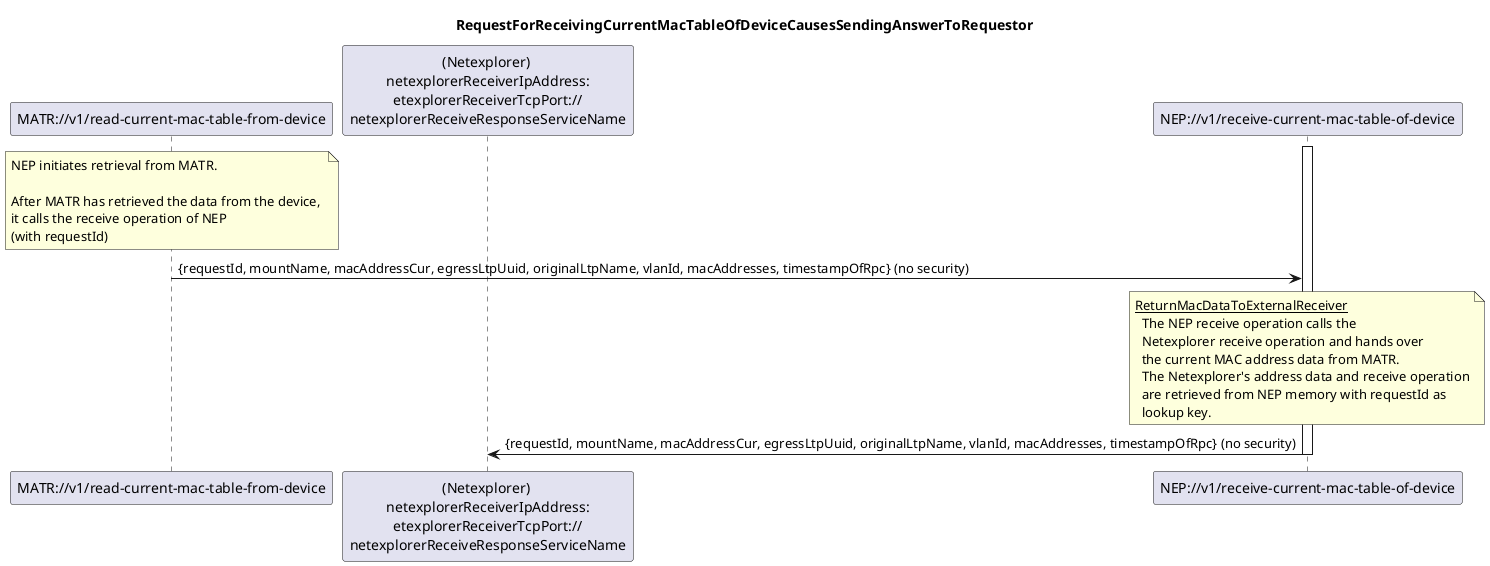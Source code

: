 @startuml 003_ReceiveCurrentMacTableOfDevice
skinparam responseMessageBelowArrow true

title 
  RequestForReceivingCurrentMacTableOfDeviceCausesSendingAnswerToRequestor
end title

participant "MATR://v1/read-current-mac-table-from-device" as matr
participant "(Netexplorer) \nnetexplorerReceiverIpAddress:\netexplorerReceiverTcpPort://\nnetexplorerReceiveResponseServiceName" as receiver
participant "NEP://v1/receive-current-mac-table-of-device" as nep

activate nep

note over matr
  NEP initiates retrieval from MATR.

  After MATR has retrieved the data from the device, 
  it calls the receive operation of NEP 
  (with requestId)
end note
matr -> nep: {requestId, mountName, macAddressCur, egressLtpUuid, originalLtpName, vlanId, macAddresses, timestampOfRpc} (no security)

  
note over nep
  <u>ReturnMacDataToExternalReceiver</u>
    The NEP receive operation calls the 
    Netexplorer receive operation and hands over
    the current MAC address data from MATR.
    The Netexplorer's address data and receive operation
    are retrieved from NEP memory with requestId as 
    lookup key.
end note
nep -> receiver: {requestId, mountName, macAddressCur, egressLtpUuid, originalLtpName, vlanId, macAddresses, timestampOfRpc} (no security)


deactivate nep


@enduml